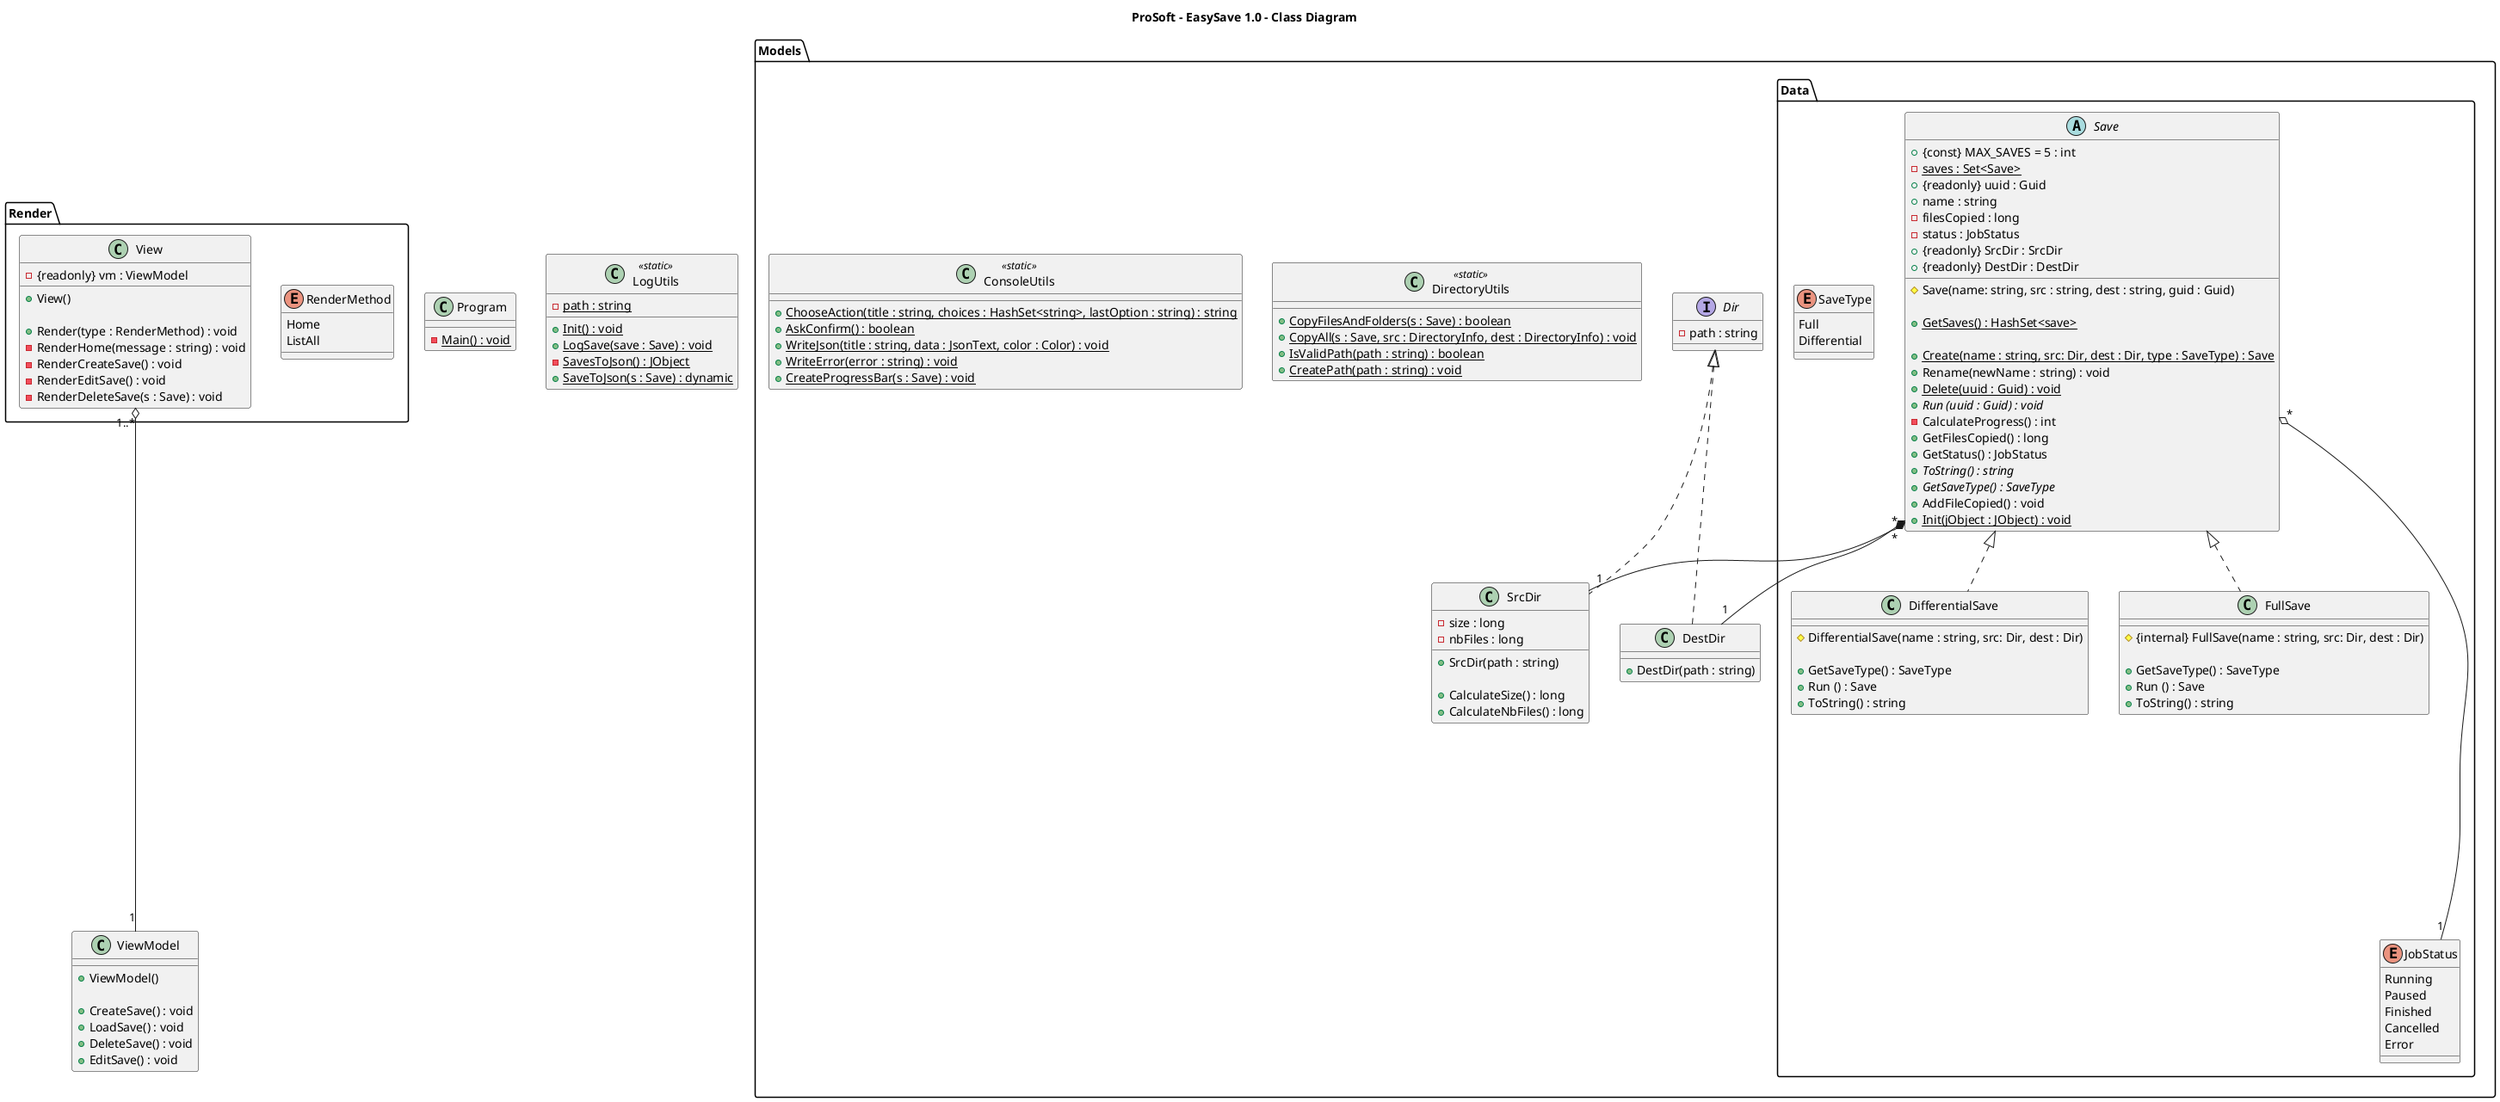 @startuml ProSoft - EasySave 1.0 - Class Diagram

title "ProSoft - EasySave 1.0 - Class Diagram"

class ViewModel {
    + ViewModel()

    + CreateSave() : void
    + LoadSave() : void
    + DeleteSave() : void
    + EditSave() : void
}

class Program {
    - {static} Main() : void
}

class LogUtils <<static>> {
    - {static} path : string

    + {static} Init() : void
    + {static} LogSave(save : Save) : void
    - {static} SavesToJson() : JObject
    + {static} SaveToJson(s : Save) : dynamic
}

package Render <<Folder>> {

    enum RenderMethod {
        Home
        ListAll
    }

    class View {
        - {readonly} vm : ViewModel

        + View()

        + Render(type : RenderMethod) : void
        - RenderHome(message : string) : void
        - RenderCreateSave() : void
        - RenderEditSave() : void
        - RenderDeleteSave(s : Save) : void
    }

}

package Models <<Folder>> {

    Interface Dir {
        - path : string
    }

    class SrcDir {
        - size : long
        - nbFiles : long

        + SrcDir(path : string)

        + CalculateSize() : long
        + CalculateNbFiles() : long
    }

    class DestDir {
        + DestDir(path : string)
    }

    package Data <<Folder>> {

        abstract class Save {
            + {const} MAX_SAVES = 5 : int
            - {static} saves : Set<Save>
            + {readonly} uuid : Guid
            + name : string
            - filesCopied : long
            - status : JobStatus
            + {readonly} SrcDir : SrcDir
            + {readonly} DestDir : DestDir

            # Save(name: string, src : string, dest : string, guid : Guid)

            + {static} GetSaves() : HashSet<save>

            + {static} Create(name : string, src: Dir, dest : Dir, type : SaveType) : Save
            + Rename(newName : string) : void
            + {static} Delete(uuid : Guid) : void
            + {abstract} Run (uuid : Guid) : void
            /'+ Pause() : void
            + Resume() : void
            + Cancel() : void'/
            - CalculateProgress() : int
            /'- CalculateRemainingTime() : int'/
            + GetFilesCopied() : long
            + GetStatus() : JobStatus
            + {abstract} ToString() : string
            + {abstract} GetSaveType() : SaveType
            + AddFileCopied() : void
            + {static} Init(jObject : JObject) : void
        }

        class DifferentialSave {
            # DifferentialSave(name : string, src: Dir, dest : Dir)

            + GetSaveType() : SaveType
            + Run () : Save
            + ToString() : string
        }

        class FullSave {
            # {internal} FullSave(name : string, src: Dir, dest : Dir)

            + GetSaveType() : SaveType
            + Run () : Save
            + ToString() : string
        }

        enum SaveType {
            Full
            Differential
        }

        enum JobStatus {
            Running
            Paused
            Finished
            Cancelled
            Error
        }
        
    }

    class DirectoryUtils <<static>> {
        + {static} CopyFilesAndFolders(s : Save) : boolean
        + {static} CopyAll(s : Save, src : DirectoryInfo, dest : DirectoryInfo) : void
        + {static} IsValidPath(path : string) : boolean
        + {static} CreatePath(path : string) : void
    }

    class ConsoleUtils <<static>> {
        + {static} ChooseAction(title : string, choices : HashSet<string>, lastOption : string) : string
        + {static} AskConfirm() : boolean
        + {static} WriteJson(title : string, data : JsonText, color : Color) : void
        + {static} WriteError(error : string) : void
        +{static} CreateProgressBar(s : Save) : void
    }
}

View "1..*" o------ "1" ViewModel
Save "*" *-- "1" SrcDir
Save "*" *-- "1" DestDir
Save "*" o------ "1" JobStatus

Dir <|.. SrcDir
Dir <|.. DestDir

Save <|.. FullSave
Save <|.. DifferentialSave

@enduml